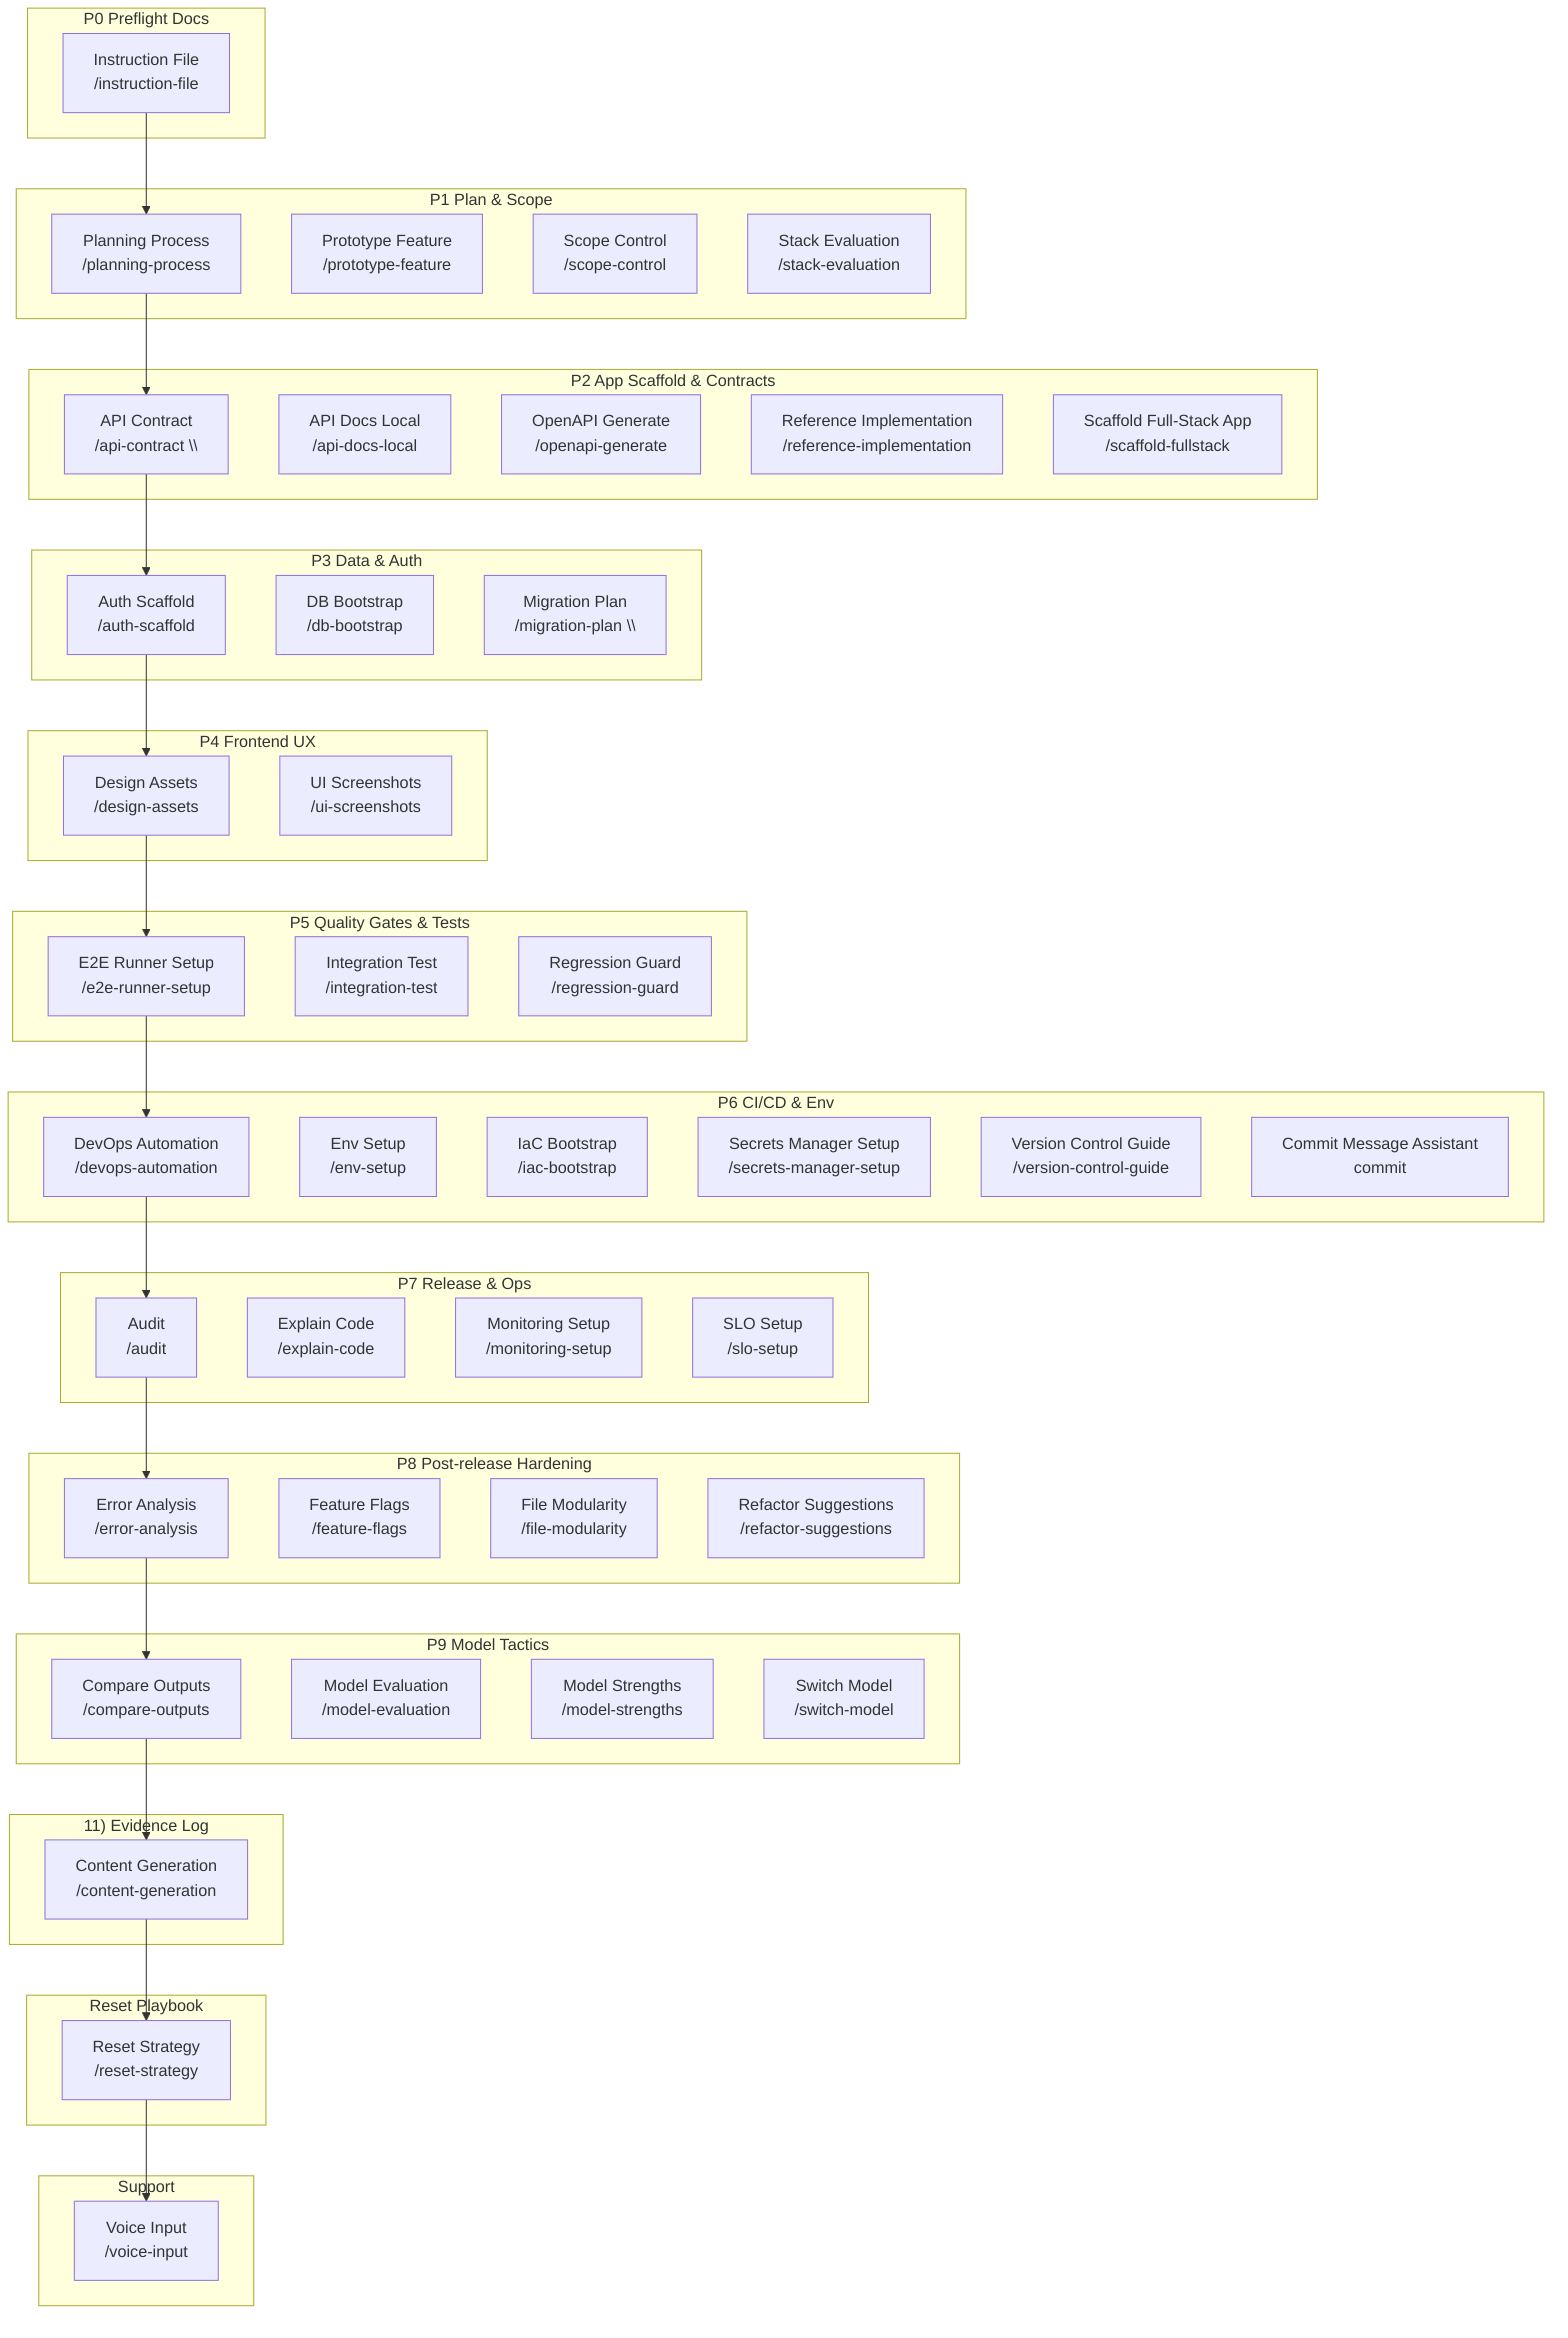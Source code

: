 flowchart TD
  subgraph phase_0["P0 Preflight Docs"]
    instruction_file["Instruction File\n/instruction-file"]
  end
  subgraph phase_1["P1 Plan & Scope"]
    planning_process["Planning Process\n/planning-process"]
    prototype_feature["Prototype Feature\n/prototype-feature"]
    scope_control["Scope Control\n/scope-control"]
    stack_evaluation["Stack Evaluation\n/stack-evaluation"]
  end
  subgraph phase_2["P2 App Scaffold & Contracts"]
    api_contract_feature_or_domain["API Contract\n/api-contract \"<feature or domain>\""]
    api_docs_local["API Docs Local\n/api-docs-local"]
    openapi_generate_server_client_lang_spec_path["OpenAPI Generate\n/openapi-generate <server|client> <lang> <spec-path>"]
    reference_implementation["Reference Implementation\n/reference-implementation"]
    scaffold_fullstack_stack["Scaffold Full‑Stack App\n/scaffold-fullstack <stack>"]
  end
  subgraph phase_3["P3 Data & Auth"]
    auth_scaffold_oauth_email_oidc["Auth Scaffold\n/auth-scaffold <oauth|email|oidc>"]
    db_bootstrap_postgres_mysql_sqlite_mongodb["DB Bootstrap\n/db-bootstrap <postgres|mysql|sqlite|mongodb>"]
    migration_plan_change_summary["Migration Plan\n/migration-plan \"<change summary>\""]
  end
  subgraph phase_4["P4 Frontend UX"]
    design_assets["Design Assets\n/design-assets"]
    ui_screenshots["UI Screenshots\n/ui-screenshots"]
  end
  subgraph phase_5["P5 Quality Gates & Tests"]
    e2e_runner_setup_playwright_cypress["E2E Runner Setup\n/e2e-runner-setup <playwright|cypress>"]
    integration_test["Integration Test\n/integration-test"]
    regression_guard["Regression Guard\n/regression-guard"]
  end
  subgraph phase_6["P6 CI/CD & Env"]
    devops_automation["DevOps Automation\n/devops-automation"]
    env_setup["Env Setup\n/env-setup"]
    iac_bootstrap_aws_gcp_azure_fly_render["IaC Bootstrap\n/iac-bootstrap <aws|gcp|azure|fly|render>"]
    secrets_manager_setup_provider["Secrets Manager Setup\n/secrets-manager-setup <provider>"]
    version_control_guide["Version Control Guide\n/version-control-guide"]
    commit["Commit Message Assistant\ncommit"]
  end
  subgraph phase_7["P7 Release & Ops"]
    audit["Audit\n/audit"]
    explain_code["Explain Code\n/explain-code"]
    monitoring_setup["Monitoring Setup\n/monitoring-setup"]
    slo_setup["SLO Setup\n/slo-setup"]
  end
  subgraph phase_8["P8 Post-release Hardening"]
    error_analysis["Error Analysis\n/error-analysis"]
    feature_flags_provider["Feature Flags\n/feature-flags <provider>"]
    file_modularity["File Modularity\n/file-modularity"]
    refactor_suggestions["Refactor Suggestions\n/refactor-suggestions"]
  end
  subgraph phase_9["P9 Model Tactics"]
    compare_outputs["Compare Outputs\n/compare-outputs"]
    model_evaluation["Model Evaluation\n/model-evaluation"]
    model_strengths["Model Strengths\n/model-strengths"]
    switch_model["Switch Model\n/switch-model"]
  end
  subgraph phase_10["11) Evidence Log"]
    content_generation["Content Generation\n/content-generation"]
  end
  subgraph phase_11["Reset Playbook"]
    reset_strategy["Reset Strategy\n/reset-strategy"]
  end
  subgraph phase_12["Support"]
    voice_input["Voice Input\n/voice-input"]
  end
  instruction_file --> planning_process
  planning_process --> api_contract_feature_or_domain
  api_contract_feature_or_domain --> auth_scaffold_oauth_email_oidc
  auth_scaffold_oauth_email_oidc --> design_assets
  design_assets --> e2e_runner_setup_playwright_cypress
  e2e_runner_setup_playwright_cypress --> devops_automation
  devops_automation --> audit
  audit --> error_analysis
  error_analysis --> compare_outputs
  compare_outputs --> content_generation
  content_generation --> reset_strategy
  reset_strategy --> voice_input